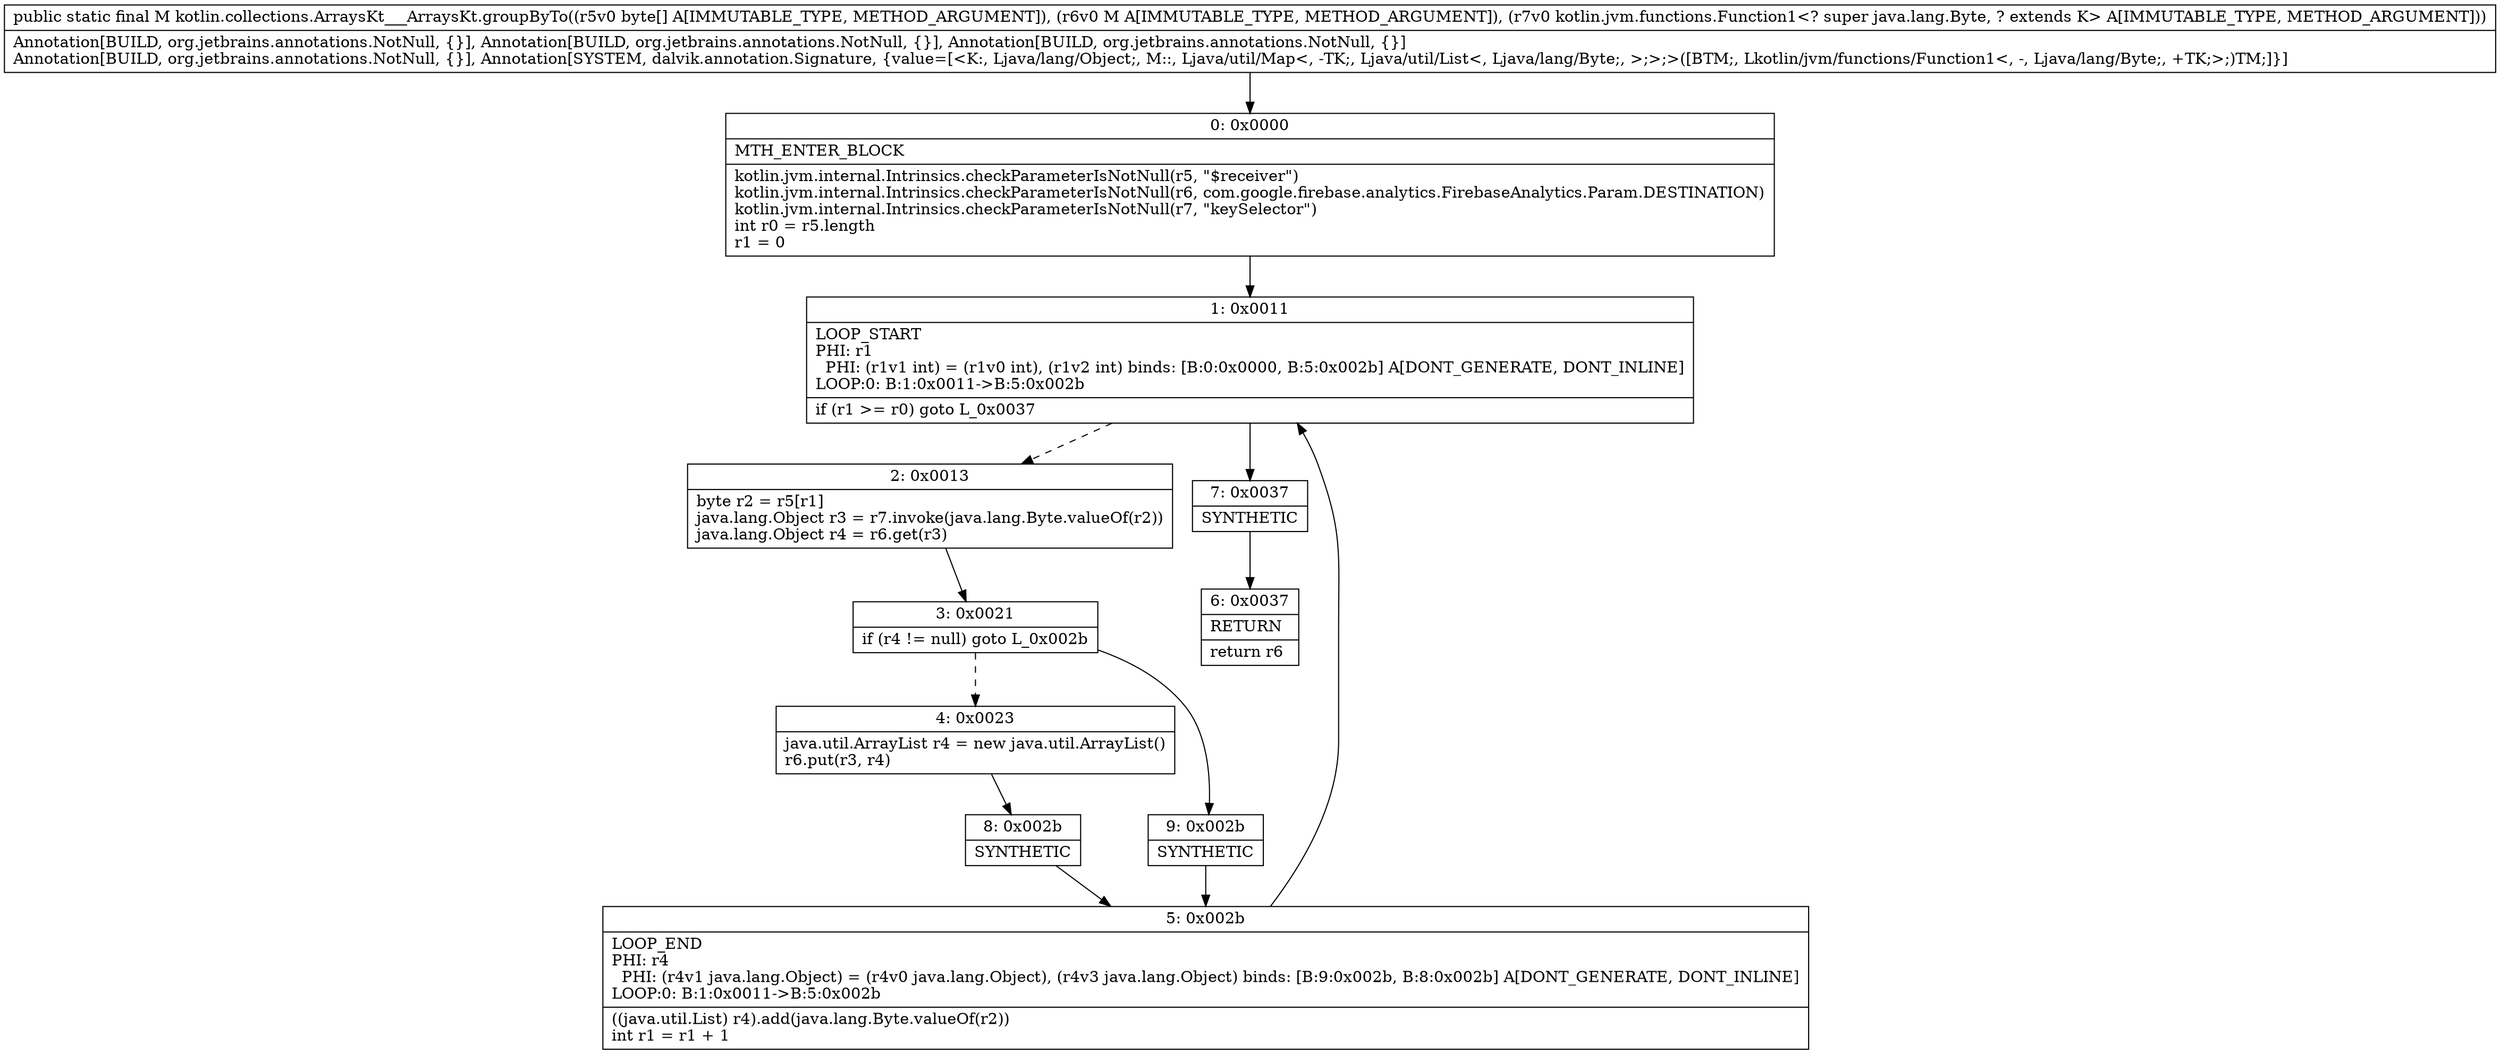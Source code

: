 digraph "CFG forkotlin.collections.ArraysKt___ArraysKt.groupByTo([BLjava\/util\/Map;Lkotlin\/jvm\/functions\/Function1;)Ljava\/util\/Map;" {
Node_0 [shape=record,label="{0\:\ 0x0000|MTH_ENTER_BLOCK\l|kotlin.jvm.internal.Intrinsics.checkParameterIsNotNull(r5, \"$receiver\")\lkotlin.jvm.internal.Intrinsics.checkParameterIsNotNull(r6, com.google.firebase.analytics.FirebaseAnalytics.Param.DESTINATION)\lkotlin.jvm.internal.Intrinsics.checkParameterIsNotNull(r7, \"keySelector\")\lint r0 = r5.length\lr1 = 0\l}"];
Node_1 [shape=record,label="{1\:\ 0x0011|LOOP_START\lPHI: r1 \l  PHI: (r1v1 int) = (r1v0 int), (r1v2 int) binds: [B:0:0x0000, B:5:0x002b] A[DONT_GENERATE, DONT_INLINE]\lLOOP:0: B:1:0x0011\-\>B:5:0x002b\l|if (r1 \>= r0) goto L_0x0037\l}"];
Node_2 [shape=record,label="{2\:\ 0x0013|byte r2 = r5[r1]\ljava.lang.Object r3 = r7.invoke(java.lang.Byte.valueOf(r2))\ljava.lang.Object r4 = r6.get(r3)\l}"];
Node_3 [shape=record,label="{3\:\ 0x0021|if (r4 != null) goto L_0x002b\l}"];
Node_4 [shape=record,label="{4\:\ 0x0023|java.util.ArrayList r4 = new java.util.ArrayList()\lr6.put(r3, r4)\l}"];
Node_5 [shape=record,label="{5\:\ 0x002b|LOOP_END\lPHI: r4 \l  PHI: (r4v1 java.lang.Object) = (r4v0 java.lang.Object), (r4v3 java.lang.Object) binds: [B:9:0x002b, B:8:0x002b] A[DONT_GENERATE, DONT_INLINE]\lLOOP:0: B:1:0x0011\-\>B:5:0x002b\l|((java.util.List) r4).add(java.lang.Byte.valueOf(r2))\lint r1 = r1 + 1\l}"];
Node_6 [shape=record,label="{6\:\ 0x0037|RETURN\l|return r6\l}"];
Node_7 [shape=record,label="{7\:\ 0x0037|SYNTHETIC\l}"];
Node_8 [shape=record,label="{8\:\ 0x002b|SYNTHETIC\l}"];
Node_9 [shape=record,label="{9\:\ 0x002b|SYNTHETIC\l}"];
MethodNode[shape=record,label="{public static final M kotlin.collections.ArraysKt___ArraysKt.groupByTo((r5v0 byte[] A[IMMUTABLE_TYPE, METHOD_ARGUMENT]), (r6v0 M A[IMMUTABLE_TYPE, METHOD_ARGUMENT]), (r7v0 kotlin.jvm.functions.Function1\<? super java.lang.Byte, ? extends K\> A[IMMUTABLE_TYPE, METHOD_ARGUMENT]))  | Annotation[BUILD, org.jetbrains.annotations.NotNull, \{\}], Annotation[BUILD, org.jetbrains.annotations.NotNull, \{\}], Annotation[BUILD, org.jetbrains.annotations.NotNull, \{\}]\lAnnotation[BUILD, org.jetbrains.annotations.NotNull, \{\}], Annotation[SYSTEM, dalvik.annotation.Signature, \{value=[\<K:, Ljava\/lang\/Object;, M::, Ljava\/util\/Map\<, \-TK;, Ljava\/util\/List\<, Ljava\/lang\/Byte;, \>;\>;\>([BTM;, Lkotlin\/jvm\/functions\/Function1\<, \-, Ljava\/lang\/Byte;, +TK;\>;)TM;]\}]\l}"];
MethodNode -> Node_0;
Node_0 -> Node_1;
Node_1 -> Node_2[style=dashed];
Node_1 -> Node_7;
Node_2 -> Node_3;
Node_3 -> Node_4[style=dashed];
Node_3 -> Node_9;
Node_4 -> Node_8;
Node_5 -> Node_1;
Node_7 -> Node_6;
Node_8 -> Node_5;
Node_9 -> Node_5;
}

